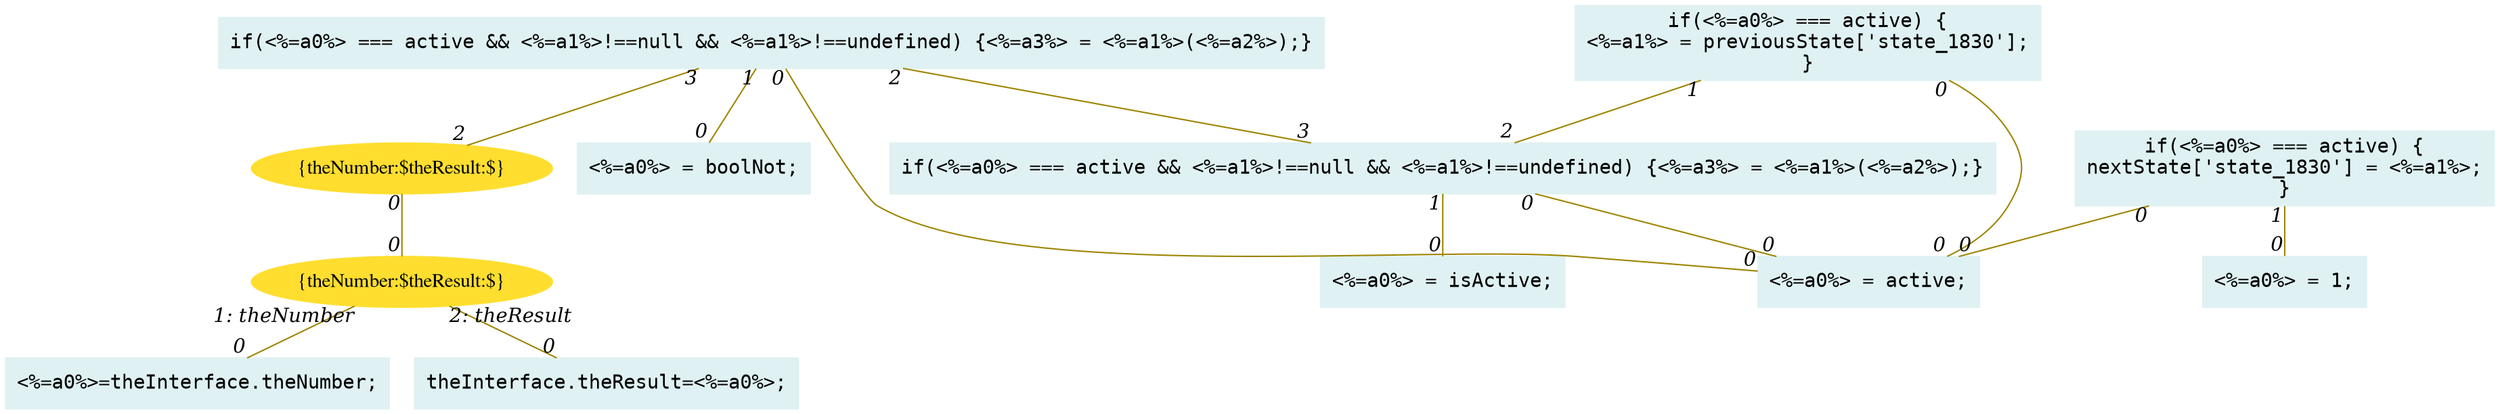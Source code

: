 digraph g{node_1742 [shape="box", style="filled", color="#dff1f2", fontname="Courier", label="<%=a0%>=theInterface.theNumber;
" ]
node_1744 [shape="box", style="filled", color="#dff1f2", fontname="Courier", label="theInterface.theResult=<%=a0%>;
" ]
node_1746 [shape="ellipse", style="filled", color="#ffde2f", fontname="Times", label="{theNumber:$theResult:$}" ]
node_1800 [shape="ellipse", style="filled", color="#ffde2f", fontname="Times", label="{theNumber:$theResult:$}" ]
node_1807 [shape="box", style="filled", color="#dff1f2", fontname="Courier", label="<%=a0%> = active;
" ]
node_1814 [shape="box", style="filled", color="#dff1f2", fontname="Courier", label="<%=a0%> = isActive;
" ]
node_1816 [shape="box", style="filled", color="#dff1f2", fontname="Courier", label="<%=a0%> = boolNot;
" ]
node_1818 [shape="box", style="filled", color="#dff1f2", fontname="Courier", label="<%=a0%> = 1;
" ]
node_1820 [shape="box", style="filled", color="#dff1f2", fontname="Courier", label="if(<%=a0%> === active && <%=a1%>!==null && <%=a1%>!==undefined) {<%=a3%> = <%=a1%>(<%=a2%>);}
" ]
node_1825 [shape="box", style="filled", color="#dff1f2", fontname="Courier", label="if(<%=a0%> === active && <%=a1%>!==null && <%=a1%>!==undefined) {<%=a3%> = <%=a1%>(<%=a2%>);}
" ]
node_1831 [shape="box", style="filled", color="#dff1f2", fontname="Courier", label="if(<%=a0%> === active) {
<%=a1%> = previousState['state_1830'];
}
" ]
node_1834 [shape="box", style="filled", color="#dff1f2", fontname="Courier", label="if(<%=a0%> === active) {
nextState['state_1830'] = <%=a1%>;
}
" ]
node_1746 -> node_1742 [dir=none, arrowHead=none, fontname="Times-Italic", arrowsize=1, color="#9d8400", label="",  headlabel="0", taillabel="1: theNumber" ]
node_1746 -> node_1744 [dir=none, arrowHead=none, fontname="Times-Italic", arrowsize=1, color="#9d8400", label="",  headlabel="0", taillabel="2: theResult" ]
node_1800 -> node_1746 [dir=none, arrowHead=none, fontname="Times-Italic", arrowsize=1, color="#9d8400", label="",  headlabel="0", taillabel="0" ]
node_1820 -> node_1807 [dir=none, arrowHead=none, fontname="Times-Italic", arrowsize=1, color="#9d8400", label="",  headlabel="0", taillabel="0" ]
node_1820 -> node_1814 [dir=none, arrowHead=none, fontname="Times-Italic", arrowsize=1, color="#9d8400", label="",  headlabel="0", taillabel="1" ]
node_1825 -> node_1807 [dir=none, arrowHead=none, fontname="Times-Italic", arrowsize=1, color="#9d8400", label="",  headlabel="0", taillabel="0" ]
node_1825 -> node_1816 [dir=none, arrowHead=none, fontname="Times-Italic", arrowsize=1, color="#9d8400", label="",  headlabel="0", taillabel="1" ]
node_1825 -> node_1820 [dir=none, arrowHead=none, fontname="Times-Italic", arrowsize=1, color="#9d8400", label="",  headlabel="3", taillabel="2" ]
node_1825 -> node_1800 [dir=none, arrowHead=none, fontname="Times-Italic", arrowsize=1, color="#9d8400", label="",  headlabel="2", taillabel="3" ]
node_1831 -> node_1807 [dir=none, arrowHead=none, fontname="Times-Italic", arrowsize=1, color="#9d8400", label="",  headlabel="0", taillabel="0" ]
node_1831 -> node_1820 [dir=none, arrowHead=none, fontname="Times-Italic", arrowsize=1, color="#9d8400", label="",  headlabel="2", taillabel="1" ]
node_1834 -> node_1807 [dir=none, arrowHead=none, fontname="Times-Italic", arrowsize=1, color="#9d8400", label="",  headlabel="0", taillabel="0" ]
node_1834 -> node_1818 [dir=none, arrowHead=none, fontname="Times-Italic", arrowsize=1, color="#9d8400", label="",  headlabel="0", taillabel="1" ]
}
